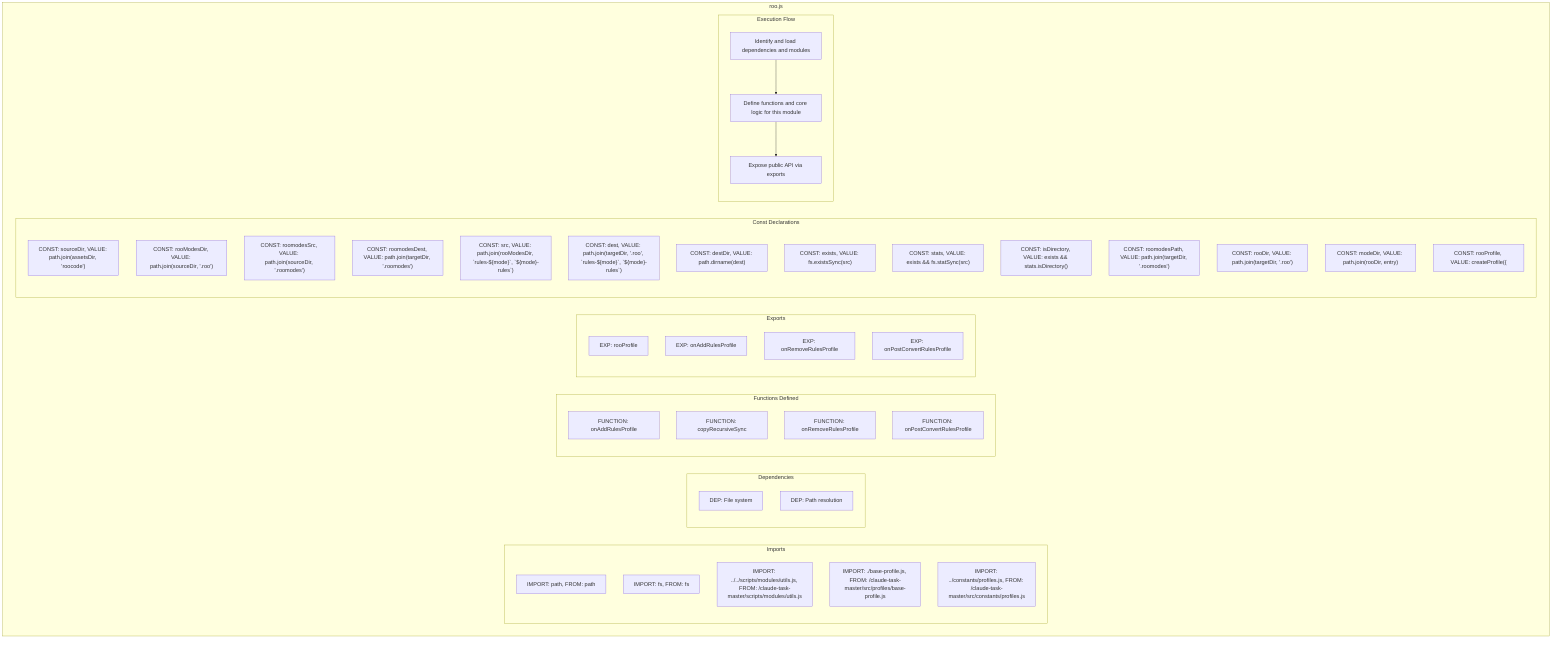 flowchart TB
    subgraph Imports["Imports"]
        I1["IMPORT: path, FROM: path"]
        I2["IMPORT: fs, FROM: fs"]
        I3["IMPORT: ../../scripts/modules/utils.js, FROM: /claude-task-master/scripts/modules/utils.js"]
        I4["IMPORT: ./base-profile.js, FROM: /claude-task-master/src/profiles/base-profile.js"]
        I5["IMPORT: ../constants/profiles.js, FROM: /claude-task-master/src/constants/profiles.js"]
    end
    subgraph Dependencies["Dependencies"]
        D1["DEP: File system"]
        D2["DEP: Path resolution"]
    end
    subgraph FunctionsDefined["Functions Defined"]
        FU1["FUNCTION: onAddRulesProfile"]
        FU2["FUNCTION: copyRecursiveSync"]
        FU3["FUNCTION: onRemoveRulesProfile"]
        FU4["FUNCTION: onPostConvertRulesProfile"]
    end
    subgraph Exports["Exports"]
        E1["EXP: rooProfile"]
        E2["EXP: onAddRulesProfile"]
        E3["EXP: onRemoveRulesProfile"]
        E4["EXP: onPostConvertRulesProfile"]
    end
    subgraph Constants["Const Declarations"]
        C1["CONST: sourceDir, VALUE: path.join(assetsDir, 'roocode')"]
        C2["CONST: rooModesDir, VALUE: path.join(sourceDir, '.roo')"]
        C3["CONST: roomodesSrc, VALUE: path.join(sourceDir, '.roomodes')"]
        C4["CONST: roomodesDest, VALUE: path.join(targetDir, '.roomodes')"]
        C5["CONST: src, VALUE: path.join(rooModesDir, `rules-${mode}`, `${mode}-rules`)"]
        C6["CONST: dest, VALUE: path.join(targetDir, '.roo', `rules-${mode}`, `${mode}-rules`)"]
        C7["CONST: destDir, VALUE: path.dirname(dest)"]
        C8["CONST: exists, VALUE: fs.existsSync(src)"]
        C9["CONST: stats, VALUE: exists && fs.statSync(src)"]
        C10["CONST: isDirectory, VALUE: exists && stats.isDirectory()"]
        C11["CONST: roomodesPath, VALUE: path.join(targetDir, '.roomodes')"]
        C12["CONST: rooDir, VALUE: path.join(targetDir, '.roo')"]
        C13["CONST: modeDir, VALUE: path.join(rooDir, entry)"]
        C14["CONST: rooProfile, VALUE: createProfile({"]
    end
    subgraph ExecutionFlow["Execution Flow"]
        FL1["Identify and load dependencies and modules"]
        FL2["Define functions and core logic for this module"]
        FL3["Expose public API via exports"]
    end
    subgraph FileName["roo.js"]
        Imports
        Dependencies
        FunctionsDefined
        Exports
        Constants
        ExecutionFlow
    end
    FL1 --> FL2
    FL2 --> FL3